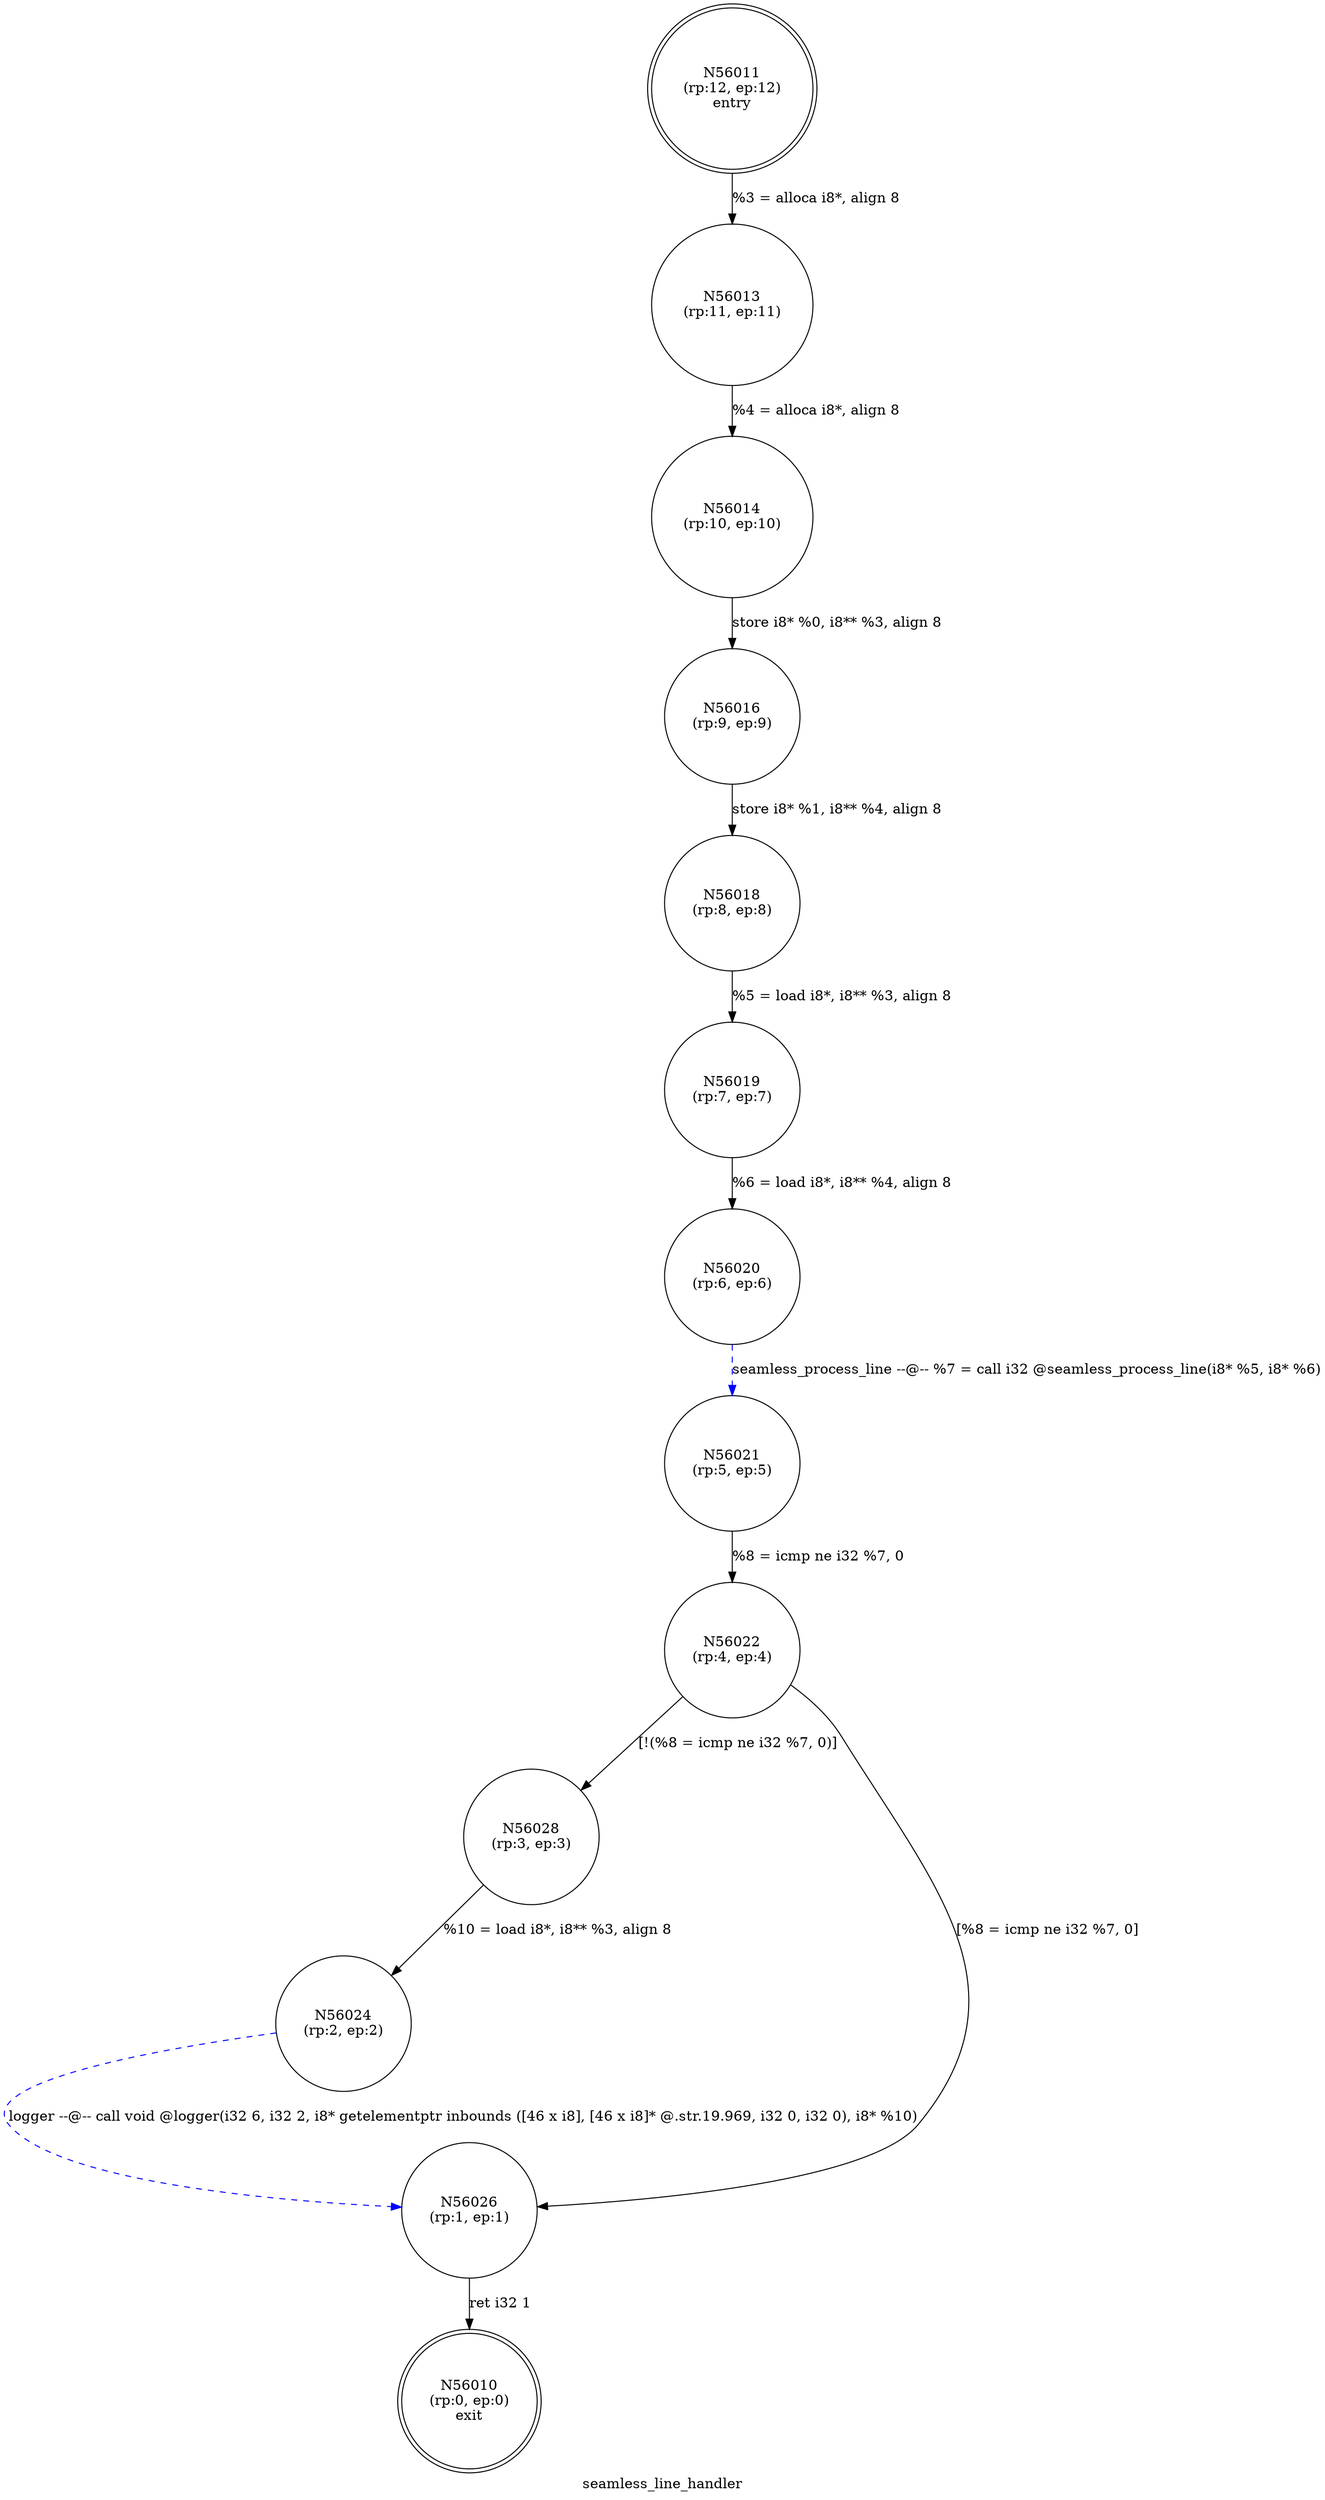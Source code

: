 digraph seamless_line_handler {
label="seamless_line_handler"
56010 [label="N56010\n(rp:0, ep:0)\nexit", shape="doublecircle"]
56011 [label="N56011\n(rp:12, ep:12)\nentry", shape="doublecircle"]
56011 -> 56013 [label="%3 = alloca i8*, align 8"]
56013 [label="N56013\n(rp:11, ep:11)", shape="circle"]
56013 -> 56014 [label="%4 = alloca i8*, align 8"]
56014 [label="N56014\n(rp:10, ep:10)", shape="circle"]
56014 -> 56016 [label="store i8* %0, i8** %3, align 8"]
56016 [label="N56016\n(rp:9, ep:9)", shape="circle"]
56016 -> 56018 [label="store i8* %1, i8** %4, align 8"]
56018 [label="N56018\n(rp:8, ep:8)", shape="circle"]
56018 -> 56019 [label="%5 = load i8*, i8** %3, align 8"]
56019 [label="N56019\n(rp:7, ep:7)", shape="circle"]
56019 -> 56020 [label="%6 = load i8*, i8** %4, align 8"]
56020 [label="N56020\n(rp:6, ep:6)", shape="circle"]
56020 -> 56021 [label="seamless_process_line --@-- %7 = call i32 @seamless_process_line(i8* %5, i8* %6)", style="dashed", color="blue"]
56021 [label="N56021\n(rp:5, ep:5)", shape="circle"]
56021 -> 56022 [label="%8 = icmp ne i32 %7, 0"]
56022 [label="N56022\n(rp:4, ep:4)", shape="circle"]
56022 -> 56028 [label="[!(%8 = icmp ne i32 %7, 0)]"]
56022 -> 56026 [label="[%8 = icmp ne i32 %7, 0]"]
56024 [label="N56024\n(rp:2, ep:2)", shape="circle"]
56024 -> 56026 [label="logger --@-- call void @logger(i32 6, i32 2, i8* getelementptr inbounds ([46 x i8], [46 x i8]* @.str.19.969, i32 0, i32 0), i8* %10)", style="dashed", color="blue"]
56026 [label="N56026\n(rp:1, ep:1)", shape="circle"]
56026 -> 56010 [label="ret i32 1"]
56028 [label="N56028\n(rp:3, ep:3)", shape="circle"]
56028 -> 56024 [label="%10 = load i8*, i8** %3, align 8"]
}
